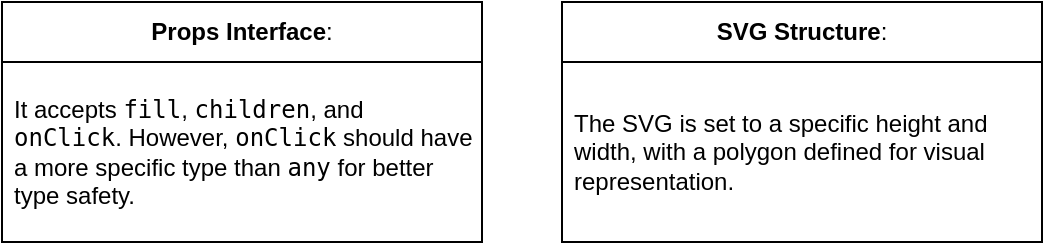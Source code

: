<mxfile>
    <diagram id="-QnYwLX1rjbuwnLysC8Q" name="Page-1">
        <mxGraphModel dx="867" dy="602" grid="1" gridSize="10" guides="1" tooltips="1" connect="1" arrows="1" fold="1" page="1" pageScale="1" pageWidth="850" pageHeight="1100" math="0" shadow="0">
            <root>
                <mxCell id="0"/>
                <mxCell id="1" parent="0"/>
                <mxCell id="2" value="&lt;strong&gt;Props Interface&lt;/strong&gt;:" style="swimlane;fontStyle=0;childLayout=stackLayout;horizontal=1;startSize=30;horizontalStack=0;resizeParent=1;resizeParentMax=0;resizeLast=0;collapsible=1;marginBottom=0;whiteSpace=wrap;html=1;" vertex="1" parent="1">
                    <mxGeometry x="40" y="40" width="240" height="120" as="geometry"/>
                </mxCell>
                <mxCell id="3" value="It accepts &lt;code&gt;fill&lt;/code&gt;, &lt;code&gt;children&lt;/code&gt;, and &lt;code&gt;onClick&lt;/code&gt;. However, &lt;code&gt;onClick&lt;/code&gt; should have a more specific type than &lt;code&gt;any&lt;/code&gt; for better type safety." style="text;strokeColor=none;fillColor=none;align=left;verticalAlign=middle;spacingLeft=4;spacingRight=4;overflow=hidden;points=[[0,0.5],[1,0.5]];portConstraint=eastwest;rotatable=0;whiteSpace=wrap;html=1;" vertex="1" parent="2">
                    <mxGeometry y="30" width="240" height="90" as="geometry"/>
                </mxCell>
                <mxCell id="6" value="&lt;strong&gt;SVG Structure&lt;/strong&gt;:" style="swimlane;fontStyle=0;childLayout=stackLayout;horizontal=1;startSize=30;horizontalStack=0;resizeParent=1;resizeParentMax=0;resizeLast=0;collapsible=1;marginBottom=0;whiteSpace=wrap;html=1;" vertex="1" parent="1">
                    <mxGeometry x="320" y="40" width="240" height="120" as="geometry"/>
                </mxCell>
                <mxCell id="7" value="The SVG is set to a specific height and width, with a polygon defined for visual representation." style="text;strokeColor=none;fillColor=none;align=left;verticalAlign=middle;spacingLeft=4;spacingRight=4;overflow=hidden;points=[[0,0.5],[1,0.5]];portConstraint=eastwest;rotatable=0;whiteSpace=wrap;html=1;" vertex="1" parent="6">
                    <mxGeometry y="30" width="240" height="90" as="geometry"/>
                </mxCell>
            </root>
        </mxGraphModel>
    </diagram>
</mxfile>